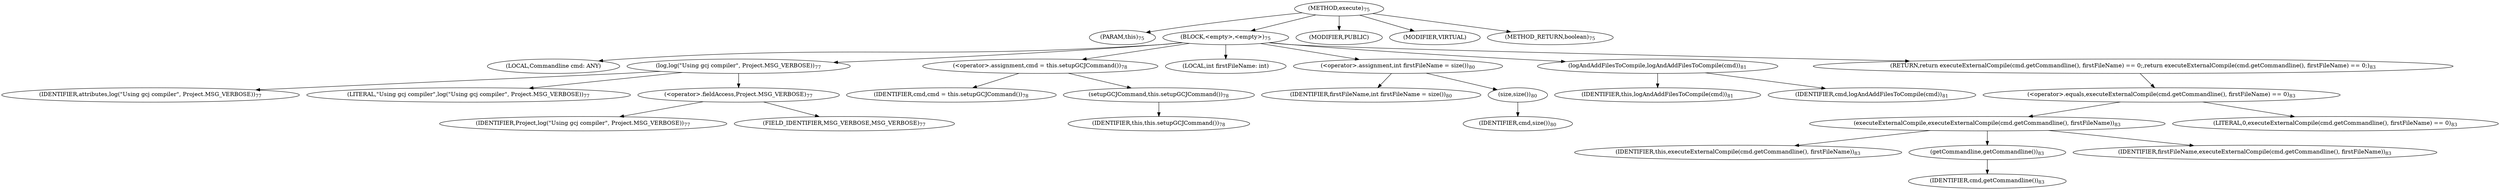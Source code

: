 digraph "execute" {  
"19" [label = <(METHOD,execute)<SUB>75</SUB>> ]
"4" [label = <(PARAM,this)<SUB>75</SUB>> ]
"20" [label = <(BLOCK,&lt;empty&gt;,&lt;empty&gt;)<SUB>75</SUB>> ]
"21" [label = <(LOCAL,Commandline cmd: ANY)> ]
"22" [label = <(log,log(&quot;Using gcj compiler&quot;, Project.MSG_VERBOSE))<SUB>77</SUB>> ]
"23" [label = <(IDENTIFIER,attributes,log(&quot;Using gcj compiler&quot;, Project.MSG_VERBOSE))<SUB>77</SUB>> ]
"24" [label = <(LITERAL,&quot;Using gcj compiler&quot;,log(&quot;Using gcj compiler&quot;, Project.MSG_VERBOSE))<SUB>77</SUB>> ]
"25" [label = <(&lt;operator&gt;.fieldAccess,Project.MSG_VERBOSE)<SUB>77</SUB>> ]
"26" [label = <(IDENTIFIER,Project,log(&quot;Using gcj compiler&quot;, Project.MSG_VERBOSE))<SUB>77</SUB>> ]
"27" [label = <(FIELD_IDENTIFIER,MSG_VERBOSE,MSG_VERBOSE)<SUB>77</SUB>> ]
"28" [label = <(&lt;operator&gt;.assignment,cmd = this.setupGCJCommand())<SUB>78</SUB>> ]
"29" [label = <(IDENTIFIER,cmd,cmd = this.setupGCJCommand())<SUB>78</SUB>> ]
"30" [label = <(setupGCJCommand,this.setupGCJCommand())<SUB>78</SUB>> ]
"3" [label = <(IDENTIFIER,this,this.setupGCJCommand())<SUB>78</SUB>> ]
"31" [label = <(LOCAL,int firstFileName: int)> ]
"32" [label = <(&lt;operator&gt;.assignment,int firstFileName = size())<SUB>80</SUB>> ]
"33" [label = <(IDENTIFIER,firstFileName,int firstFileName = size())<SUB>80</SUB>> ]
"34" [label = <(size,size())<SUB>80</SUB>> ]
"35" [label = <(IDENTIFIER,cmd,size())<SUB>80</SUB>> ]
"36" [label = <(logAndAddFilesToCompile,logAndAddFilesToCompile(cmd))<SUB>81</SUB>> ]
"5" [label = <(IDENTIFIER,this,logAndAddFilesToCompile(cmd))<SUB>81</SUB>> ]
"37" [label = <(IDENTIFIER,cmd,logAndAddFilesToCompile(cmd))<SUB>81</SUB>> ]
"38" [label = <(RETURN,return executeExternalCompile(cmd.getCommandline(), firstFileName) == 0;,return executeExternalCompile(cmd.getCommandline(), firstFileName) == 0;)<SUB>83</SUB>> ]
"39" [label = <(&lt;operator&gt;.equals,executeExternalCompile(cmd.getCommandline(), firstFileName) == 0)<SUB>83</SUB>> ]
"40" [label = <(executeExternalCompile,executeExternalCompile(cmd.getCommandline(), firstFileName))<SUB>83</SUB>> ]
"6" [label = <(IDENTIFIER,this,executeExternalCompile(cmd.getCommandline(), firstFileName))<SUB>83</SUB>> ]
"41" [label = <(getCommandline,getCommandline())<SUB>83</SUB>> ]
"42" [label = <(IDENTIFIER,cmd,getCommandline())<SUB>83</SUB>> ]
"43" [label = <(IDENTIFIER,firstFileName,executeExternalCompile(cmd.getCommandline(), firstFileName))<SUB>83</SUB>> ]
"44" [label = <(LITERAL,0,executeExternalCompile(cmd.getCommandline(), firstFileName) == 0)<SUB>83</SUB>> ]
"45" [label = <(MODIFIER,PUBLIC)> ]
"46" [label = <(MODIFIER,VIRTUAL)> ]
"47" [label = <(METHOD_RETURN,boolean)<SUB>75</SUB>> ]
  "19" -> "4" 
  "19" -> "20" 
  "19" -> "45" 
  "19" -> "46" 
  "19" -> "47" 
  "20" -> "21" 
  "20" -> "22" 
  "20" -> "28" 
  "20" -> "31" 
  "20" -> "32" 
  "20" -> "36" 
  "20" -> "38" 
  "22" -> "23" 
  "22" -> "24" 
  "22" -> "25" 
  "25" -> "26" 
  "25" -> "27" 
  "28" -> "29" 
  "28" -> "30" 
  "30" -> "3" 
  "32" -> "33" 
  "32" -> "34" 
  "34" -> "35" 
  "36" -> "5" 
  "36" -> "37" 
  "38" -> "39" 
  "39" -> "40" 
  "39" -> "44" 
  "40" -> "6" 
  "40" -> "41" 
  "40" -> "43" 
  "41" -> "42" 
}
